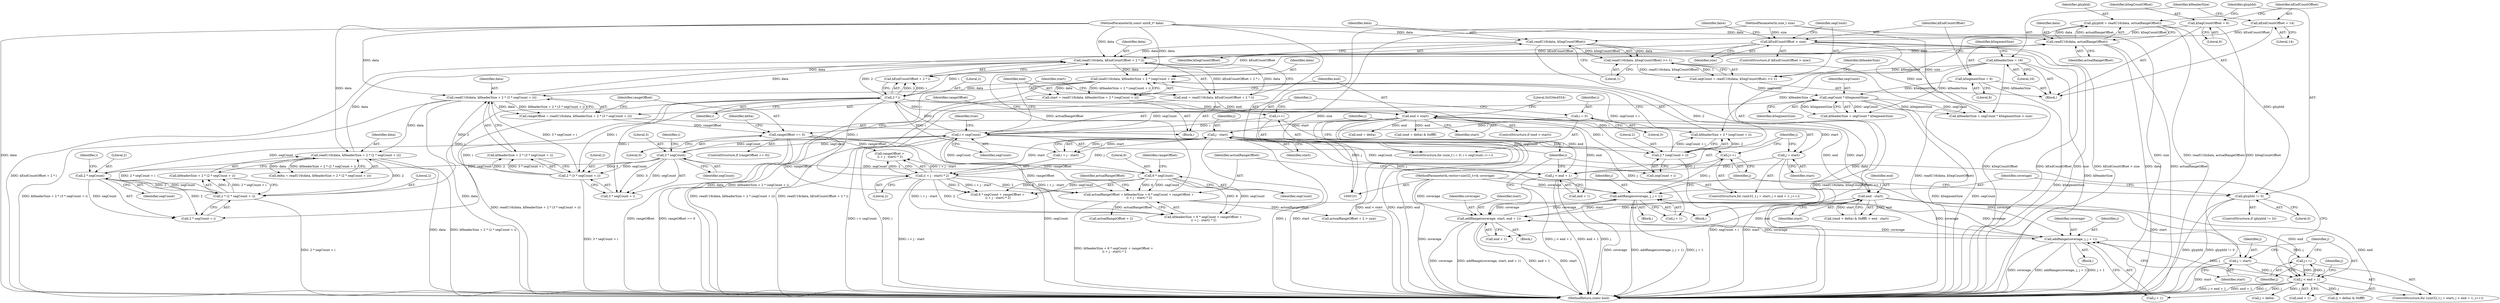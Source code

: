 digraph "0_Android_f4785aa1947b8d22d5b19559ef1ca526d98e0e73_0@API" {
"1000313" [label="(Call,glyphId = readU16(data, actualRangeOffset))"];
"1000315" [label="(Call,readU16(data, actualRangeOffset))"];
"1000194" [label="(Call,readU16(data, kHeaderSize + 2 * (3 * segCount + i)))"];
"1000172" [label="(Call,readU16(data, kHeaderSize + 2 * (segCount + i)))"];
"1000162" [label="(Call,readU16(data, kEndCountOffset + 2 * i))"];
"1000213" [label="(Call,readU16(data, kHeaderSize + 2 * (2 * segCount + i)))"];
"1000103" [label="(MethodParameterIn,const uint8_t* data)"];
"1000217" [label="(Call,2 * (2 * segCount + i))"];
"1000220" [label="(Call,2 * segCount)"];
"1000201" [label="(Call,3 * segCount)"];
"1000153" [label="(Call,i < segCount)"];
"1000150" [label="(Call,i = 0)"];
"1000156" [label="(Call,i++)"];
"1000166" [label="(Call,2 * i)"];
"1000141" [label="(Call,segCount * kSegmentSize)"];
"1000130" [label="(Call,segCount = readU16(data, kSegCountOffset) >> 1)"];
"1000132" [label="(Call,readU16(data, kSegCountOffset) >> 1)"];
"1000133" [label="(Call,readU16(data, kSegCountOffset))"];
"1000107" [label="(Call,kSegCountOffset = 6)"];
"1000119" [label="(Call,kSegmentSize = 8)"];
"1000292" [label="(Call,6 * segCount)"];
"1000123" [label="(Call,kEndCountOffset > size)"];
"1000111" [label="(Call,kEndCountOffset = 14)"];
"1000104" [label="(MethodParameterIn,size_t size)"];
"1000115" [label="(Call,kHeaderSize = 16)"];
"1000176" [label="(Call,2 * (segCount + i))"];
"1000198" [label="(Call,2 * (3 * segCount + i))"];
"1000287" [label="(Call,actualRangeOffset = kHeaderSize + 6 * segCount + rangeOffset +\n (i + j - start) * 2)"];
"1000206" [label="(Call,rangeOffset == 0)"];
"1000192" [label="(Call,rangeOffset = readU16(data, kHeaderSize + 2 * (3 * segCount + i)))"];
"1000297" [label="(Call,(i + j - start) * 2)"];
"1000300" [label="(Call,j - start)"];
"1000278" [label="(Call,j < end + 1)"];
"1000283" [label="(Call,j++)"];
"1000323" [label="(Call,addRange(coverage, j, j + 1))"];
"1000235" [label="(Call,addRange(coverage, start, end + 1))"];
"1000265" [label="(Call,addRange(coverage, j, j + 1))"];
"1000102" [label="(MethodParameterIn,vector<uint32_t>& coverage)"];
"1000248" [label="(Call,j < end + 1)"];
"1000253" [label="(Call,j++)"];
"1000245" [label="(Call,j = start)"];
"1000231" [label="(Call,end - start)"];
"1000182" [label="(Call,end < start)"];
"1000160" [label="(Call,end = readU16(data, kEndCountOffset + 2 * i))"];
"1000170" [label="(Call,start = readU16(data, kHeaderSize + 2 * (segCount + i)))"];
"1000275" [label="(Call,j = start)"];
"1000319" [label="(Call,glyphId != 0)"];
"1000292" [label="(Call,6 * segCount)"];
"1000182" [label="(Call,end < start)"];
"1000326" [label="(Call,j + 1)"];
"1000243" [label="(ControlStructure,for (uint32_t j = start; j < end + 1; j++))"];
"1000128" [label="(Identifier,false)"];
"1000315" [label="(Call,readU16(data, actualRangeOffset))"];
"1000220" [label="(Call,2 * segCount)"];
"1000258" [label="(Call,(j + delta) & 0xffff)"];
"1000314" [label="(Identifier,glyphId)"];
"1000151" [label="(Identifier,i)"];
"1000273" [label="(ControlStructure,for (uint32_t j = start; j < end + 1; j++))"];
"1000232" [label="(Identifier,end)"];
"1000212" [label="(Identifier,delta)"];
"1000301" [label="(Identifier,j)"];
"1000117" [label="(Literal,16)"];
"1000213" [label="(Call,readU16(data, kHeaderSize + 2 * (2 * segCount + i)))"];
"1000141" [label="(Call,segCount * kSegmentSize)"];
"1000277" [label="(Identifier,start)"];
"1000219" [label="(Call,2 * segCount + i)"];
"1000156" [label="(Call,i++)"];
"1000211" [label="(Call,delta = readU16(data, kHeaderSize + 2 * (2 * segCount + i)))"];
"1000124" [label="(Identifier,kEndCountOffset)"];
"1000217" [label="(Call,2 * (2 * segCount + i))"];
"1000178" [label="(Call,segCount + i)"];
"1000162" [label="(Call,readU16(data, kEndCountOffset + 2 * i))"];
"1000265" [label="(Call,addRange(coverage, j, j + 1))"];
"1000275" [label="(Call,j = start)"];
"1000233" [label="(Identifier,start)"];
"1000116" [label="(Identifier,kHeaderSize)"];
"1000195" [label="(Identifier,data)"];
"1000115" [label="(Call,kHeaderSize = 16)"];
"1000154" [label="(Identifier,i)"];
"1000306" [label="(Call,actualRangeOffset + 2)"];
"1000176" [label="(Call,2 * (segCount + i))"];
"1000313" [label="(Call,glyphId = readU16(data, actualRangeOffset))"];
"1000170" [label="(Call,start = readU16(data, kHeaderSize + 2 * (segCount + i)))"];
"1000132" [label="(Call,readU16(data, kSegCountOffset) >> 1)"];
"1000234" [label="(Block,)"];
"1000236" [label="(Identifier,coverage)"];
"1000123" [label="(Call,kEndCountOffset > size)"];
"1000227" [label="(Call,end + delta)"];
"1000325" [label="(Identifier,j)"];
"1000287" [label="(Call,actualRangeOffset = kHeaderSize + 6 * segCount + rangeOffset +\n (i + j - start) * 2)"];
"1000321" [label="(Literal,0)"];
"1000319" [label="(Call,glyphId != 0)"];
"1000247" [label="(Identifier,start)"];
"1000177" [label="(Literal,2)"];
"1000297" [label="(Call,(i + j - start) * 2)"];
"1000331" [label="(MethodReturn,static bool)"];
"1000167" [label="(Literal,2)"];
"1000143" [label="(Identifier,kSegmentSize)"];
"1000215" [label="(Call,kHeaderSize + 2 * (2 * segCount + i))"];
"1000291" [label="(Call,6 * segCount + rangeOffset +\n (i + j - start) * 2)"];
"1000206" [label="(Call,rangeOffset == 0)"];
"1000205" [label="(ControlStructure,if (rangeOffset == 0))"];
"1000248" [label="(Call,j < end + 1)"];
"1000109" [label="(Literal,6)"];
"1000171" [label="(Identifier,start)"];
"1000323" [label="(Call,addRange(coverage, j, j + 1))"];
"1000120" [label="(Identifier,kSegmentSize)"];
"1000161" [label="(Identifier,end)"];
"1000142" [label="(Identifier,segCount)"];
"1000164" [label="(Call,kEndCountOffset + 2 * i)"];
"1000119" [label="(Call,kSegmentSize = 8)"];
"1000136" [label="(Literal,1)"];
"1000160" [label="(Call,end = readU16(data, kEndCountOffset + 2 * i))"];
"1000200" [label="(Call,3 * segCount + i)"];
"1000264" [label="(Block,)"];
"1000245" [label="(Call,j = start)"];
"1000168" [label="(Identifier,i)"];
"1000102" [label="(MethodParameterIn,vector<uint32_t>& coverage)"];
"1000226" [label="(Call,(end + delta) & 0xffff)"];
"1000288" [label="(Identifier,actualRangeOffset)"];
"1000192" [label="(Call,rangeOffset = readU16(data, kHeaderSize + 2 * (3 * segCount + i)))"];
"1000260" [label="(Identifier,j)"];
"1000231" [label="(Call,end - start)"];
"1000318" [label="(ControlStructure,if (glyphId != 0))"];
"1000296" [label="(Identifier,rangeOffset)"];
"1000285" [label="(Block,)"];
"1000279" [label="(Identifier,j)"];
"1000250" [label="(Call,end + 1)"];
"1000330" [label="(Identifier,true)"];
"1000122" [label="(ControlStructure,if (kEndCountOffset > size))"];
"1000294" [label="(Identifier,segCount)"];
"1000130" [label="(Call,segCount = readU16(data, kSegCountOffset) >> 1)"];
"1000222" [label="(Identifier,segCount)"];
"1000249" [label="(Identifier,j)"];
"1000155" [label="(Identifier,segCount)"];
"1000157" [label="(Identifier,i)"];
"1000104" [label="(MethodParameterIn,size_t size)"];
"1000111" [label="(Call,kEndCountOffset = 14)"];
"1000204" [label="(Identifier,i)"];
"1000303" [label="(Literal,2)"];
"1000305" [label="(Call,actualRangeOffset + 2 > size)"];
"1000148" [label="(ControlStructure,for (size_t i = 0; i < segCount; i++))"];
"1000108" [label="(Identifier,kSegCountOffset)"];
"1000289" [label="(Call,kHeaderSize + 6 * segCount + rangeOffset +\n (i + j - start) * 2)"];
"1000320" [label="(Identifier,glyphId)"];
"1000183" [label="(Identifier,end)"];
"1000153" [label="(Call,i < segCount)"];
"1000133" [label="(Call,readU16(data, kSegCountOffset))"];
"1000300" [label="(Call,j - start)"];
"1000131" [label="(Identifier,segCount)"];
"1000107" [label="(Call,kSegCountOffset = 6)"];
"1000103" [label="(MethodParameterIn,const uint8_t* data)"];
"1000253" [label="(Call,j++)"];
"1000268" [label="(Call,j + 1)"];
"1000283" [label="(Call,j++)"];
"1000134" [label="(Identifier,data)"];
"1000280" [label="(Call,end + 1)"];
"1000174" [label="(Call,kHeaderSize + 2 * (segCount + i))"];
"1000152" [label="(Literal,0)"];
"1000276" [label="(Identifier,j)"];
"1000317" [label="(Identifier,actualRangeOffset)"];
"1000150" [label="(Call,i = 0)"];
"1000105" [label="(Block,)"];
"1000259" [label="(Call,j + delta)"];
"1000158" [label="(Block,)"];
"1000208" [label="(Literal,0)"];
"1000121" [label="(Literal,8)"];
"1000324" [label="(Identifier,coverage)"];
"1000254" [label="(Identifier,j)"];
"1000278" [label="(Call,j < end + 1)"];
"1000139" [label="(Call,kHeaderSize + segCount * kSegmentSize)"];
"1000166" [label="(Call,2 * i)"];
"1000307" [label="(Identifier,actualRangeOffset)"];
"1000198" [label="(Call,2 * (3 * segCount + i))"];
"1000196" [label="(Call,kHeaderSize + 2 * (3 * segCount + i))"];
"1000316" [label="(Identifier,data)"];
"1000221" [label="(Literal,2)"];
"1000267" [label="(Identifier,j)"];
"1000246" [label="(Identifier,j)"];
"1000223" [label="(Identifier,i)"];
"1000194" [label="(Call,readU16(data, kHeaderSize + 2 * (3 * segCount + i)))"];
"1000284" [label="(Identifier,j)"];
"1000225" [label="(Call,((end + delta) & 0xffff) > end - start)"];
"1000295" [label="(Call,rangeOffset +\n (i + j - start) * 2)"];
"1000140" [label="(Identifier,kHeaderSize)"];
"1000113" [label="(Literal,14)"];
"1000184" [label="(Identifier,start)"];
"1000138" [label="(Call,kHeaderSize + segCount * kSegmentSize > size)"];
"1000214" [label="(Identifier,data)"];
"1000135" [label="(Identifier,kSegCountOffset)"];
"1000203" [label="(Identifier,segCount)"];
"1000298" [label="(Call,i + j - start)"];
"1000237" [label="(Identifier,start)"];
"1000266" [label="(Identifier,coverage)"];
"1000207" [label="(Identifier,rangeOffset)"];
"1000125" [label="(Identifier,size)"];
"1000187" [label="(Literal,0x534e4554)"];
"1000112" [label="(Identifier,kEndCountOffset)"];
"1000293" [label="(Literal,6)"];
"1000163" [label="(Identifier,data)"];
"1000322" [label="(Block,)"];
"1000235" [label="(Call,addRange(coverage, start, end + 1))"];
"1000202" [label="(Literal,3)"];
"1000238" [label="(Call,end + 1)"];
"1000201" [label="(Call,3 * segCount)"];
"1000173" [label="(Identifier,data)"];
"1000218" [label="(Literal,2)"];
"1000172" [label="(Call,readU16(data, kHeaderSize + 2 * (segCount + i)))"];
"1000199" [label="(Literal,2)"];
"1000193" [label="(Identifier,rangeOffset)"];
"1000302" [label="(Identifier,start)"];
"1000181" [label="(ControlStructure,if (end < start))"];
"1000313" -> "1000285"  [label="AST: "];
"1000313" -> "1000315"  [label="CFG: "];
"1000314" -> "1000313"  [label="AST: "];
"1000315" -> "1000313"  [label="AST: "];
"1000320" -> "1000313"  [label="CFG: "];
"1000313" -> "1000331"  [label="DDG: readU16(data, actualRangeOffset)"];
"1000315" -> "1000313"  [label="DDG: data"];
"1000315" -> "1000313"  [label="DDG: actualRangeOffset"];
"1000313" -> "1000319"  [label="DDG: glyphId"];
"1000315" -> "1000317"  [label="CFG: "];
"1000316" -> "1000315"  [label="AST: "];
"1000317" -> "1000315"  [label="AST: "];
"1000315" -> "1000331"  [label="DDG: data"];
"1000315" -> "1000331"  [label="DDG: actualRangeOffset"];
"1000315" -> "1000162"  [label="DDG: data"];
"1000194" -> "1000315"  [label="DDG: data"];
"1000103" -> "1000315"  [label="DDG: data"];
"1000287" -> "1000315"  [label="DDG: actualRangeOffset"];
"1000194" -> "1000192"  [label="AST: "];
"1000194" -> "1000196"  [label="CFG: "];
"1000195" -> "1000194"  [label="AST: "];
"1000196" -> "1000194"  [label="AST: "];
"1000192" -> "1000194"  [label="CFG: "];
"1000194" -> "1000331"  [label="DDG: data"];
"1000194" -> "1000331"  [label="DDG: kHeaderSize + 2 * (3 * segCount + i)"];
"1000194" -> "1000162"  [label="DDG: data"];
"1000194" -> "1000192"  [label="DDG: data"];
"1000194" -> "1000192"  [label="DDG: kHeaderSize + 2 * (3 * segCount + i)"];
"1000172" -> "1000194"  [label="DDG: data"];
"1000103" -> "1000194"  [label="DDG: data"];
"1000198" -> "1000194"  [label="DDG: 2"];
"1000198" -> "1000194"  [label="DDG: 3 * segCount + i"];
"1000194" -> "1000213"  [label="DDG: data"];
"1000172" -> "1000170"  [label="AST: "];
"1000172" -> "1000174"  [label="CFG: "];
"1000173" -> "1000172"  [label="AST: "];
"1000174" -> "1000172"  [label="AST: "];
"1000170" -> "1000172"  [label="CFG: "];
"1000172" -> "1000331"  [label="DDG: data"];
"1000172" -> "1000331"  [label="DDG: kHeaderSize + 2 * (segCount + i)"];
"1000172" -> "1000170"  [label="DDG: data"];
"1000172" -> "1000170"  [label="DDG: kHeaderSize + 2 * (segCount + i)"];
"1000162" -> "1000172"  [label="DDG: data"];
"1000103" -> "1000172"  [label="DDG: data"];
"1000115" -> "1000172"  [label="DDG: kHeaderSize"];
"1000176" -> "1000172"  [label="DDG: 2"];
"1000176" -> "1000172"  [label="DDG: segCount + i"];
"1000162" -> "1000160"  [label="AST: "];
"1000162" -> "1000164"  [label="CFG: "];
"1000163" -> "1000162"  [label="AST: "];
"1000164" -> "1000162"  [label="AST: "];
"1000160" -> "1000162"  [label="CFG: "];
"1000162" -> "1000331"  [label="DDG: kEndCountOffset + 2 * i"];
"1000162" -> "1000160"  [label="DDG: data"];
"1000162" -> "1000160"  [label="DDG: kEndCountOffset + 2 * i"];
"1000213" -> "1000162"  [label="DDG: data"];
"1000133" -> "1000162"  [label="DDG: data"];
"1000103" -> "1000162"  [label="DDG: data"];
"1000123" -> "1000162"  [label="DDG: kEndCountOffset"];
"1000166" -> "1000162"  [label="DDG: 2"];
"1000166" -> "1000162"  [label="DDG: i"];
"1000213" -> "1000211"  [label="AST: "];
"1000213" -> "1000215"  [label="CFG: "];
"1000214" -> "1000213"  [label="AST: "];
"1000215" -> "1000213"  [label="AST: "];
"1000211" -> "1000213"  [label="CFG: "];
"1000213" -> "1000331"  [label="DDG: data"];
"1000213" -> "1000331"  [label="DDG: kHeaderSize + 2 * (2 * segCount + i)"];
"1000213" -> "1000211"  [label="DDG: data"];
"1000213" -> "1000211"  [label="DDG: kHeaderSize + 2 * (2 * segCount + i)"];
"1000103" -> "1000213"  [label="DDG: data"];
"1000217" -> "1000213"  [label="DDG: 2"];
"1000217" -> "1000213"  [label="DDG: 2 * segCount + i"];
"1000103" -> "1000101"  [label="AST: "];
"1000103" -> "1000331"  [label="DDG: data"];
"1000103" -> "1000133"  [label="DDG: data"];
"1000217" -> "1000215"  [label="AST: "];
"1000217" -> "1000219"  [label="CFG: "];
"1000218" -> "1000217"  [label="AST: "];
"1000219" -> "1000217"  [label="AST: "];
"1000215" -> "1000217"  [label="CFG: "];
"1000217" -> "1000331"  [label="DDG: 2 * segCount + i"];
"1000217" -> "1000215"  [label="DDG: 2"];
"1000217" -> "1000215"  [label="DDG: 2 * segCount + i"];
"1000220" -> "1000217"  [label="DDG: 2"];
"1000220" -> "1000217"  [label="DDG: segCount"];
"1000166" -> "1000217"  [label="DDG: i"];
"1000220" -> "1000219"  [label="AST: "];
"1000220" -> "1000222"  [label="CFG: "];
"1000221" -> "1000220"  [label="AST: "];
"1000222" -> "1000220"  [label="AST: "];
"1000223" -> "1000220"  [label="CFG: "];
"1000220" -> "1000153"  [label="DDG: segCount"];
"1000220" -> "1000219"  [label="DDG: 2"];
"1000220" -> "1000219"  [label="DDG: segCount"];
"1000201" -> "1000220"  [label="DDG: segCount"];
"1000201" -> "1000200"  [label="AST: "];
"1000201" -> "1000203"  [label="CFG: "];
"1000202" -> "1000201"  [label="AST: "];
"1000203" -> "1000201"  [label="AST: "];
"1000204" -> "1000201"  [label="CFG: "];
"1000201" -> "1000153"  [label="DDG: segCount"];
"1000201" -> "1000198"  [label="DDG: 3"];
"1000201" -> "1000198"  [label="DDG: segCount"];
"1000201" -> "1000200"  [label="DDG: 3"];
"1000201" -> "1000200"  [label="DDG: segCount"];
"1000153" -> "1000201"  [label="DDG: segCount"];
"1000201" -> "1000292"  [label="DDG: segCount"];
"1000153" -> "1000148"  [label="AST: "];
"1000153" -> "1000155"  [label="CFG: "];
"1000154" -> "1000153"  [label="AST: "];
"1000155" -> "1000153"  [label="AST: "];
"1000161" -> "1000153"  [label="CFG: "];
"1000330" -> "1000153"  [label="CFG: "];
"1000153" -> "1000331"  [label="DDG: segCount"];
"1000153" -> "1000331"  [label="DDG: i < segCount"];
"1000153" -> "1000331"  [label="DDG: i"];
"1000150" -> "1000153"  [label="DDG: i"];
"1000156" -> "1000153"  [label="DDG: i"];
"1000141" -> "1000153"  [label="DDG: segCount"];
"1000292" -> "1000153"  [label="DDG: segCount"];
"1000153" -> "1000166"  [label="DDG: i"];
"1000153" -> "1000176"  [label="DDG: segCount"];
"1000153" -> "1000178"  [label="DDG: segCount"];
"1000150" -> "1000148"  [label="AST: "];
"1000150" -> "1000152"  [label="CFG: "];
"1000151" -> "1000150"  [label="AST: "];
"1000152" -> "1000150"  [label="AST: "];
"1000154" -> "1000150"  [label="CFG: "];
"1000156" -> "1000148"  [label="AST: "];
"1000156" -> "1000157"  [label="CFG: "];
"1000157" -> "1000156"  [label="AST: "];
"1000154" -> "1000156"  [label="CFG: "];
"1000166" -> "1000156"  [label="DDG: i"];
"1000166" -> "1000164"  [label="AST: "];
"1000166" -> "1000168"  [label="CFG: "];
"1000167" -> "1000166"  [label="AST: "];
"1000168" -> "1000166"  [label="AST: "];
"1000164" -> "1000166"  [label="CFG: "];
"1000166" -> "1000164"  [label="DDG: 2"];
"1000166" -> "1000164"  [label="DDG: i"];
"1000166" -> "1000176"  [label="DDG: i"];
"1000166" -> "1000178"  [label="DDG: i"];
"1000166" -> "1000198"  [label="DDG: i"];
"1000166" -> "1000200"  [label="DDG: i"];
"1000166" -> "1000219"  [label="DDG: i"];
"1000166" -> "1000297"  [label="DDG: i"];
"1000166" -> "1000298"  [label="DDG: i"];
"1000141" -> "1000139"  [label="AST: "];
"1000141" -> "1000143"  [label="CFG: "];
"1000142" -> "1000141"  [label="AST: "];
"1000143" -> "1000141"  [label="AST: "];
"1000139" -> "1000141"  [label="CFG: "];
"1000141" -> "1000331"  [label="DDG: segCount"];
"1000141" -> "1000331"  [label="DDG: kSegmentSize"];
"1000141" -> "1000138"  [label="DDG: segCount"];
"1000141" -> "1000138"  [label="DDG: kSegmentSize"];
"1000141" -> "1000139"  [label="DDG: segCount"];
"1000141" -> "1000139"  [label="DDG: kSegmentSize"];
"1000130" -> "1000141"  [label="DDG: segCount"];
"1000119" -> "1000141"  [label="DDG: kSegmentSize"];
"1000130" -> "1000105"  [label="AST: "];
"1000130" -> "1000132"  [label="CFG: "];
"1000131" -> "1000130"  [label="AST: "];
"1000132" -> "1000130"  [label="AST: "];
"1000140" -> "1000130"  [label="CFG: "];
"1000130" -> "1000331"  [label="DDG: readU16(data, kSegCountOffset) >> 1"];
"1000132" -> "1000130"  [label="DDG: readU16(data, kSegCountOffset)"];
"1000132" -> "1000130"  [label="DDG: 1"];
"1000132" -> "1000136"  [label="CFG: "];
"1000133" -> "1000132"  [label="AST: "];
"1000136" -> "1000132"  [label="AST: "];
"1000132" -> "1000331"  [label="DDG: readU16(data, kSegCountOffset)"];
"1000133" -> "1000132"  [label="DDG: data"];
"1000133" -> "1000132"  [label="DDG: kSegCountOffset"];
"1000133" -> "1000135"  [label="CFG: "];
"1000134" -> "1000133"  [label="AST: "];
"1000135" -> "1000133"  [label="AST: "];
"1000136" -> "1000133"  [label="CFG: "];
"1000133" -> "1000331"  [label="DDG: data"];
"1000133" -> "1000331"  [label="DDG: kSegCountOffset"];
"1000107" -> "1000133"  [label="DDG: kSegCountOffset"];
"1000107" -> "1000105"  [label="AST: "];
"1000107" -> "1000109"  [label="CFG: "];
"1000108" -> "1000107"  [label="AST: "];
"1000109" -> "1000107"  [label="AST: "];
"1000112" -> "1000107"  [label="CFG: "];
"1000107" -> "1000331"  [label="DDG: kSegCountOffset"];
"1000119" -> "1000105"  [label="AST: "];
"1000119" -> "1000121"  [label="CFG: "];
"1000120" -> "1000119"  [label="AST: "];
"1000121" -> "1000119"  [label="AST: "];
"1000124" -> "1000119"  [label="CFG: "];
"1000119" -> "1000331"  [label="DDG: kSegmentSize"];
"1000292" -> "1000291"  [label="AST: "];
"1000292" -> "1000294"  [label="CFG: "];
"1000293" -> "1000292"  [label="AST: "];
"1000294" -> "1000292"  [label="AST: "];
"1000296" -> "1000292"  [label="CFG: "];
"1000292" -> "1000287"  [label="DDG: 6"];
"1000292" -> "1000287"  [label="DDG: segCount"];
"1000292" -> "1000289"  [label="DDG: 6"];
"1000292" -> "1000289"  [label="DDG: segCount"];
"1000292" -> "1000291"  [label="DDG: 6"];
"1000292" -> "1000291"  [label="DDG: segCount"];
"1000123" -> "1000122"  [label="AST: "];
"1000123" -> "1000125"  [label="CFG: "];
"1000124" -> "1000123"  [label="AST: "];
"1000125" -> "1000123"  [label="AST: "];
"1000128" -> "1000123"  [label="CFG: "];
"1000131" -> "1000123"  [label="CFG: "];
"1000123" -> "1000331"  [label="DDG: size"];
"1000123" -> "1000331"  [label="DDG: kEndCountOffset > size"];
"1000123" -> "1000331"  [label="DDG: kEndCountOffset"];
"1000111" -> "1000123"  [label="DDG: kEndCountOffset"];
"1000104" -> "1000123"  [label="DDG: size"];
"1000123" -> "1000138"  [label="DDG: size"];
"1000123" -> "1000164"  [label="DDG: kEndCountOffset"];
"1000111" -> "1000105"  [label="AST: "];
"1000111" -> "1000113"  [label="CFG: "];
"1000112" -> "1000111"  [label="AST: "];
"1000113" -> "1000111"  [label="AST: "];
"1000116" -> "1000111"  [label="CFG: "];
"1000104" -> "1000101"  [label="AST: "];
"1000104" -> "1000331"  [label="DDG: size"];
"1000104" -> "1000138"  [label="DDG: size"];
"1000104" -> "1000305"  [label="DDG: size"];
"1000115" -> "1000105"  [label="AST: "];
"1000115" -> "1000117"  [label="CFG: "];
"1000116" -> "1000115"  [label="AST: "];
"1000117" -> "1000115"  [label="AST: "];
"1000120" -> "1000115"  [label="CFG: "];
"1000115" -> "1000331"  [label="DDG: kHeaderSize"];
"1000115" -> "1000138"  [label="DDG: kHeaderSize"];
"1000115" -> "1000139"  [label="DDG: kHeaderSize"];
"1000115" -> "1000174"  [label="DDG: kHeaderSize"];
"1000176" -> "1000174"  [label="AST: "];
"1000176" -> "1000178"  [label="CFG: "];
"1000177" -> "1000176"  [label="AST: "];
"1000178" -> "1000176"  [label="AST: "];
"1000174" -> "1000176"  [label="CFG: "];
"1000176" -> "1000331"  [label="DDG: segCount + i"];
"1000176" -> "1000174"  [label="DDG: 2"];
"1000176" -> "1000174"  [label="DDG: segCount + i"];
"1000198" -> "1000196"  [label="AST: "];
"1000198" -> "1000200"  [label="CFG: "];
"1000199" -> "1000198"  [label="AST: "];
"1000200" -> "1000198"  [label="AST: "];
"1000196" -> "1000198"  [label="CFG: "];
"1000198" -> "1000331"  [label="DDG: 3 * segCount + i"];
"1000198" -> "1000196"  [label="DDG: 2"];
"1000198" -> "1000196"  [label="DDG: 3 * segCount + i"];
"1000287" -> "1000285"  [label="AST: "];
"1000287" -> "1000289"  [label="CFG: "];
"1000288" -> "1000287"  [label="AST: "];
"1000289" -> "1000287"  [label="AST: "];
"1000307" -> "1000287"  [label="CFG: "];
"1000287" -> "1000331"  [label="DDG: kHeaderSize + 6 * segCount + rangeOffset +\n (i + j - start) * 2"];
"1000206" -> "1000287"  [label="DDG: rangeOffset"];
"1000297" -> "1000287"  [label="DDG: i + j - start"];
"1000297" -> "1000287"  [label="DDG: 2"];
"1000287" -> "1000305"  [label="DDG: actualRangeOffset"];
"1000287" -> "1000306"  [label="DDG: actualRangeOffset"];
"1000206" -> "1000205"  [label="AST: "];
"1000206" -> "1000208"  [label="CFG: "];
"1000207" -> "1000206"  [label="AST: "];
"1000208" -> "1000206"  [label="AST: "];
"1000212" -> "1000206"  [label="CFG: "];
"1000276" -> "1000206"  [label="CFG: "];
"1000206" -> "1000331"  [label="DDG: rangeOffset == 0"];
"1000206" -> "1000331"  [label="DDG: rangeOffset"];
"1000192" -> "1000206"  [label="DDG: rangeOffset"];
"1000206" -> "1000289"  [label="DDG: rangeOffset"];
"1000206" -> "1000291"  [label="DDG: rangeOffset"];
"1000206" -> "1000295"  [label="DDG: rangeOffset"];
"1000192" -> "1000158"  [label="AST: "];
"1000193" -> "1000192"  [label="AST: "];
"1000207" -> "1000192"  [label="CFG: "];
"1000192" -> "1000331"  [label="DDG: readU16(data, kHeaderSize + 2 * (3 * segCount + i))"];
"1000297" -> "1000295"  [label="AST: "];
"1000297" -> "1000303"  [label="CFG: "];
"1000298" -> "1000297"  [label="AST: "];
"1000303" -> "1000297"  [label="AST: "];
"1000295" -> "1000297"  [label="CFG: "];
"1000297" -> "1000331"  [label="DDG: i + j - start"];
"1000297" -> "1000289"  [label="DDG: i + j - start"];
"1000297" -> "1000289"  [label="DDG: 2"];
"1000297" -> "1000291"  [label="DDG: i + j - start"];
"1000297" -> "1000291"  [label="DDG: 2"];
"1000297" -> "1000295"  [label="DDG: i + j - start"];
"1000297" -> "1000295"  [label="DDG: 2"];
"1000300" -> "1000297"  [label="DDG: j"];
"1000300" -> "1000297"  [label="DDG: start"];
"1000300" -> "1000298"  [label="AST: "];
"1000300" -> "1000302"  [label="CFG: "];
"1000301" -> "1000300"  [label="AST: "];
"1000302" -> "1000300"  [label="AST: "];
"1000298" -> "1000300"  [label="CFG: "];
"1000300" -> "1000331"  [label="DDG: j"];
"1000300" -> "1000331"  [label="DDG: start"];
"1000300" -> "1000283"  [label="DDG: j"];
"1000300" -> "1000298"  [label="DDG: j"];
"1000300" -> "1000298"  [label="DDG: start"];
"1000278" -> "1000300"  [label="DDG: j"];
"1000182" -> "1000300"  [label="DDG: start"];
"1000300" -> "1000323"  [label="DDG: j"];
"1000300" -> "1000326"  [label="DDG: j"];
"1000278" -> "1000273"  [label="AST: "];
"1000278" -> "1000280"  [label="CFG: "];
"1000279" -> "1000278"  [label="AST: "];
"1000280" -> "1000278"  [label="AST: "];
"1000288" -> "1000278"  [label="CFG: "];
"1000157" -> "1000278"  [label="CFG: "];
"1000278" -> "1000331"  [label="DDG: end + 1"];
"1000278" -> "1000331"  [label="DDG: j < end + 1"];
"1000278" -> "1000331"  [label="DDG: j"];
"1000283" -> "1000278"  [label="DDG: j"];
"1000275" -> "1000278"  [label="DDG: j"];
"1000182" -> "1000278"  [label="DDG: end"];
"1000283" -> "1000273"  [label="AST: "];
"1000283" -> "1000284"  [label="CFG: "];
"1000284" -> "1000283"  [label="AST: "];
"1000279" -> "1000283"  [label="CFG: "];
"1000323" -> "1000283"  [label="DDG: j"];
"1000323" -> "1000322"  [label="AST: "];
"1000323" -> "1000326"  [label="CFG: "];
"1000324" -> "1000323"  [label="AST: "];
"1000325" -> "1000323"  [label="AST: "];
"1000326" -> "1000323"  [label="AST: "];
"1000284" -> "1000323"  [label="CFG: "];
"1000323" -> "1000331"  [label="DDG: j + 1"];
"1000323" -> "1000331"  [label="DDG: coverage"];
"1000323" -> "1000331"  [label="DDG: addRange(coverage, j, j + 1)"];
"1000323" -> "1000235"  [label="DDG: coverage"];
"1000323" -> "1000265"  [label="DDG: coverage"];
"1000235" -> "1000323"  [label="DDG: coverage"];
"1000265" -> "1000323"  [label="DDG: coverage"];
"1000102" -> "1000323"  [label="DDG: coverage"];
"1000235" -> "1000234"  [label="AST: "];
"1000235" -> "1000238"  [label="CFG: "];
"1000236" -> "1000235"  [label="AST: "];
"1000237" -> "1000235"  [label="AST: "];
"1000238" -> "1000235"  [label="AST: "];
"1000157" -> "1000235"  [label="CFG: "];
"1000235" -> "1000331"  [label="DDG: start"];
"1000235" -> "1000331"  [label="DDG: coverage"];
"1000235" -> "1000331"  [label="DDG: addRange(coverage, start, end + 1)"];
"1000235" -> "1000331"  [label="DDG: end + 1"];
"1000265" -> "1000235"  [label="DDG: coverage"];
"1000102" -> "1000235"  [label="DDG: coverage"];
"1000231" -> "1000235"  [label="DDG: start"];
"1000231" -> "1000235"  [label="DDG: end"];
"1000235" -> "1000265"  [label="DDG: coverage"];
"1000265" -> "1000264"  [label="AST: "];
"1000265" -> "1000268"  [label="CFG: "];
"1000266" -> "1000265"  [label="AST: "];
"1000267" -> "1000265"  [label="AST: "];
"1000268" -> "1000265"  [label="AST: "];
"1000254" -> "1000265"  [label="CFG: "];
"1000265" -> "1000331"  [label="DDG: addRange(coverage, j, j + 1)"];
"1000265" -> "1000331"  [label="DDG: j + 1"];
"1000265" -> "1000331"  [label="DDG: coverage"];
"1000265" -> "1000253"  [label="DDG: j"];
"1000102" -> "1000265"  [label="DDG: coverage"];
"1000248" -> "1000265"  [label="DDG: j"];
"1000102" -> "1000101"  [label="AST: "];
"1000102" -> "1000331"  [label="DDG: coverage"];
"1000248" -> "1000243"  [label="AST: "];
"1000248" -> "1000250"  [label="CFG: "];
"1000249" -> "1000248"  [label="AST: "];
"1000250" -> "1000248"  [label="AST: "];
"1000260" -> "1000248"  [label="CFG: "];
"1000157" -> "1000248"  [label="CFG: "];
"1000248" -> "1000331"  [label="DDG: j < end + 1"];
"1000248" -> "1000331"  [label="DDG: end + 1"];
"1000248" -> "1000331"  [label="DDG: j"];
"1000253" -> "1000248"  [label="DDG: j"];
"1000245" -> "1000248"  [label="DDG: j"];
"1000231" -> "1000248"  [label="DDG: end"];
"1000248" -> "1000253"  [label="DDG: j"];
"1000248" -> "1000258"  [label="DDG: j"];
"1000248" -> "1000259"  [label="DDG: j"];
"1000248" -> "1000268"  [label="DDG: j"];
"1000253" -> "1000243"  [label="AST: "];
"1000253" -> "1000254"  [label="CFG: "];
"1000254" -> "1000253"  [label="AST: "];
"1000249" -> "1000253"  [label="CFG: "];
"1000245" -> "1000243"  [label="AST: "];
"1000245" -> "1000247"  [label="CFG: "];
"1000246" -> "1000245"  [label="AST: "];
"1000247" -> "1000245"  [label="AST: "];
"1000249" -> "1000245"  [label="CFG: "];
"1000245" -> "1000331"  [label="DDG: start"];
"1000231" -> "1000245"  [label="DDG: start"];
"1000231" -> "1000225"  [label="AST: "];
"1000231" -> "1000233"  [label="CFG: "];
"1000232" -> "1000231"  [label="AST: "];
"1000233" -> "1000231"  [label="AST: "];
"1000225" -> "1000231"  [label="CFG: "];
"1000231" -> "1000225"  [label="DDG: end"];
"1000231" -> "1000225"  [label="DDG: start"];
"1000182" -> "1000231"  [label="DDG: end"];
"1000182" -> "1000231"  [label="DDG: start"];
"1000231" -> "1000238"  [label="DDG: end"];
"1000231" -> "1000250"  [label="DDG: end"];
"1000182" -> "1000181"  [label="AST: "];
"1000182" -> "1000184"  [label="CFG: "];
"1000183" -> "1000182"  [label="AST: "];
"1000184" -> "1000182"  [label="AST: "];
"1000187" -> "1000182"  [label="CFG: "];
"1000193" -> "1000182"  [label="CFG: "];
"1000182" -> "1000331"  [label="DDG: end < start"];
"1000182" -> "1000331"  [label="DDG: start"];
"1000182" -> "1000331"  [label="DDG: end"];
"1000160" -> "1000182"  [label="DDG: end"];
"1000170" -> "1000182"  [label="DDG: start"];
"1000182" -> "1000226"  [label="DDG: end"];
"1000182" -> "1000227"  [label="DDG: end"];
"1000182" -> "1000275"  [label="DDG: start"];
"1000182" -> "1000280"  [label="DDG: end"];
"1000160" -> "1000158"  [label="AST: "];
"1000161" -> "1000160"  [label="AST: "];
"1000171" -> "1000160"  [label="CFG: "];
"1000160" -> "1000331"  [label="DDG: readU16(data, kEndCountOffset + 2 * i)"];
"1000170" -> "1000158"  [label="AST: "];
"1000171" -> "1000170"  [label="AST: "];
"1000183" -> "1000170"  [label="CFG: "];
"1000170" -> "1000331"  [label="DDG: readU16(data, kHeaderSize + 2 * (segCount + i))"];
"1000275" -> "1000273"  [label="AST: "];
"1000275" -> "1000277"  [label="CFG: "];
"1000276" -> "1000275"  [label="AST: "];
"1000277" -> "1000275"  [label="AST: "];
"1000279" -> "1000275"  [label="CFG: "];
"1000275" -> "1000331"  [label="DDG: start"];
"1000319" -> "1000318"  [label="AST: "];
"1000319" -> "1000321"  [label="CFG: "];
"1000320" -> "1000319"  [label="AST: "];
"1000321" -> "1000319"  [label="AST: "];
"1000324" -> "1000319"  [label="CFG: "];
"1000284" -> "1000319"  [label="CFG: "];
"1000319" -> "1000331"  [label="DDG: glyphId != 0"];
"1000319" -> "1000331"  [label="DDG: glyphId"];
}
